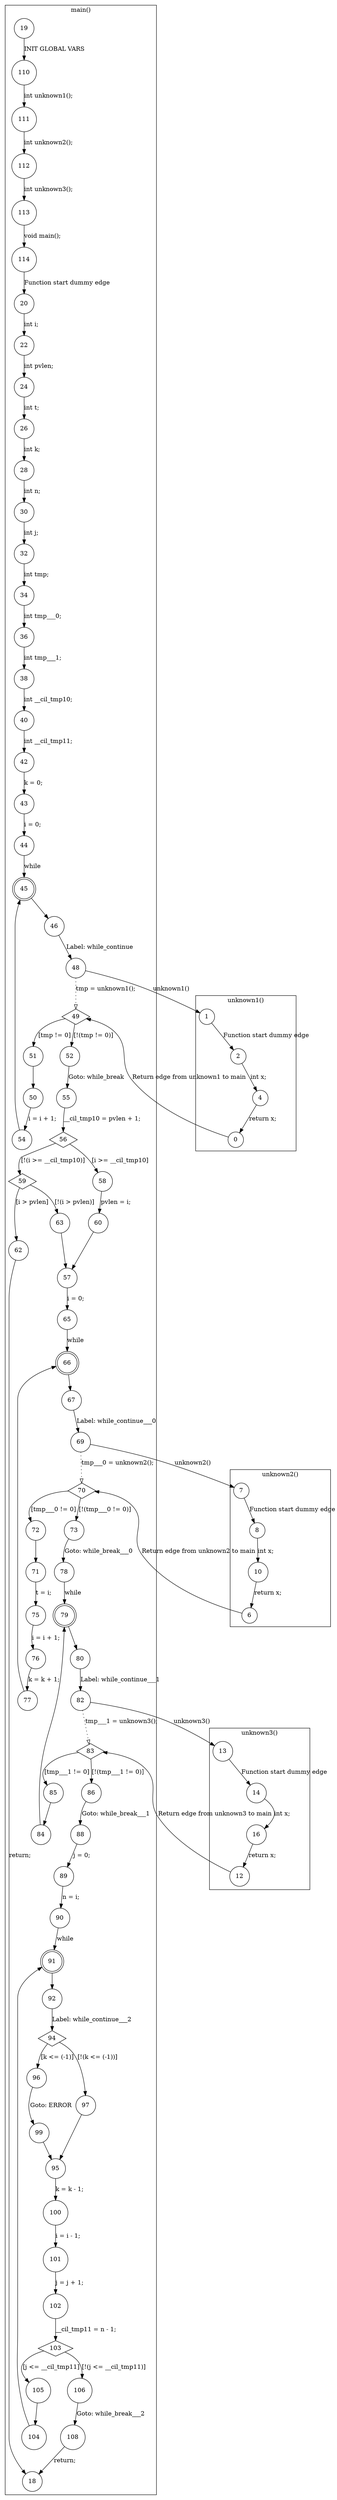 digraph CFA {
45 [shape="doublecircle"]
49 [shape="diamond"]
49 [shape="diamond"]
56 [shape="diamond"]
56 [shape="diamond"]
66 [shape="doublecircle"]
70 [shape="diamond"]
70 [shape="diamond"]
79 [shape="doublecircle"]
83 [shape="diamond"]
83 [shape="diamond"]
91 [shape="doublecircle"]
94 [shape="diamond"]
94 [shape="diamond"]
103 [shape="diamond"]
103 [shape="diamond"]
59 [shape="diamond"]
59 [shape="diamond"]
node [shape="circle"]
subgraph cluster_unknown2 {
label="unknown2()"
7 -> 8 [label="Function start dummy edge"]
8 -> 10 [label="int x;"]
10 -> 6 [label="return x;"]}
subgraph cluster_unknown3 {
label="unknown3()"
13 -> 14 [label="Function start dummy edge"]
14 -> 16 [label="int x;"]
16 -> 12 [label="return x;"]}
subgraph cluster_unknown1 {
label="unknown1()"
1 -> 2 [label="Function start dummy edge"]
2 -> 4 [label="int x;"]
4 -> 0 [label="return x;"]}
subgraph cluster_main {
label="main()"
19 -> 110 [label="INIT GLOBAL VARS"]
110 -> 111 [label="int unknown1();"]
111 -> 112 [label="int unknown2();"]
112 -> 113 [label="int unknown3();"]
113 -> 114 [label="void main();"]
114 -> 20 [label="Function start dummy edge"]
20 -> 22 [label="int i;"]
22 -> 24 [label="int pvlen;"]
24 -> 26 [label="int t;"]
26 -> 28 [label="int k;"]
28 -> 30 [label="int n;"]
30 -> 32 [label="int j;"]
32 -> 34 [label="int tmp;"]
34 -> 36 [label="int tmp___0;"]
36 -> 38 [label="int tmp___1;"]
38 -> 40 [label="int __cil_tmp10;"]
40 -> 42 [label="int __cil_tmp11;"]
42 -> 43 [label="k = 0;"]
43 -> 44 [label="i = 0;"]
44 -> 45 [label="while"]
45 -> 46 [label=""]
46 -> 48 [label="Label: while_continue"]
48 -> 49 [label="tmp = unknown1();" style="dotted" arrowhead="empty"]
49 -> 52 [label="[!(tmp != 0)]"]
49 -> 51 [label="[tmp != 0]"]
51 -> 50 [label=""]
50 -> 54 [label="i = i + 1;"]
54 -> 45 [label=""]
52 -> 55 [label="Goto: while_break"]
55 -> 56 [label="__cil_tmp10 = pvlen + 1;"]
56 -> 59 [label="[!(i >= __cil_tmp10)]"]
56 -> 58 [label="[i >= __cil_tmp10]"]
58 -> 60 [label="pvlen = i;"]
60 -> 57 [label=""]
57 -> 65 [label="i = 0;"]
65 -> 66 [label="while"]
66 -> 67 [label=""]
67 -> 69 [label="Label: while_continue___0"]
69 -> 70 [label="tmp___0 = unknown2();" style="dotted" arrowhead="empty"]
70 -> 73 [label="[!(tmp___0 != 0)]"]
70 -> 72 [label="[tmp___0 != 0]"]
72 -> 71 [label=""]
71 -> 75 [label="t = i;"]
75 -> 76 [label="i = i + 1;"]
76 -> 77 [label="k = k + 1;"]
77 -> 66 [label=""]
73 -> 78 [label="Goto: while_break___0"]
78 -> 79 [label="while"]
79 -> 80 [label=""]
80 -> 82 [label="Label: while_continue___1"]
82 -> 83 [label="tmp___1 = unknown3();" style="dotted" arrowhead="empty"]
83 -> 86 [label="[!(tmp___1 != 0)]"]
83 -> 85 [label="[tmp___1 != 0]"]
85 -> 84 [label=""]
84 -> 79 [label=""]
86 -> 88 [label="Goto: while_break___1"]
88 -> 89 [label="j = 0;"]
89 -> 90 [label="n = i;"]
90 -> 91 [label="while"]
91 -> 92 [label=""]
92 -> 94 [label="Label: while_continue___2"]
94 -> 97 [label="[!(k <= (-1))]"]
94 -> 96 [label="[k <= (-1)]"]
96 -> 99 [label="Goto: ERROR"]
99 -> 95 [label=""]
95 -> 100 [label="k = k - 1;"]
100 -> 101 [label="i = i - 1;"]
101 -> 102 [label="j = j + 1;"]
102 -> 103 [label="__cil_tmp11 = n - 1;"]
103 -> 106 [label="[!(j <= __cil_tmp11)]"]
103 -> 105 [label="[j <= __cil_tmp11]"]
105 -> 104 [label=""]
104 -> 91 [label=""]
106 -> 108 [label="Goto: while_break___2"]
108 -> 18 [label="return;"]
97 -> 95 [label=""]
59 -> 63 [label="[!(i > pvlen)]"]
59 -> 62 [label="[i > pvlen]"]
62 -> 18 [label="return;"]
63 -> 57 [label=""]}
48 -> 1 [label="unknown1()"]
0 -> 49 [label="Return edge from unknown1 to main"]
69 -> 7 [label="unknown2()"]
6 -> 70 [label="Return edge from unknown2 to main"]
82 -> 13 [label="unknown3()"]
12 -> 83 [label="Return edge from unknown3 to main"]}